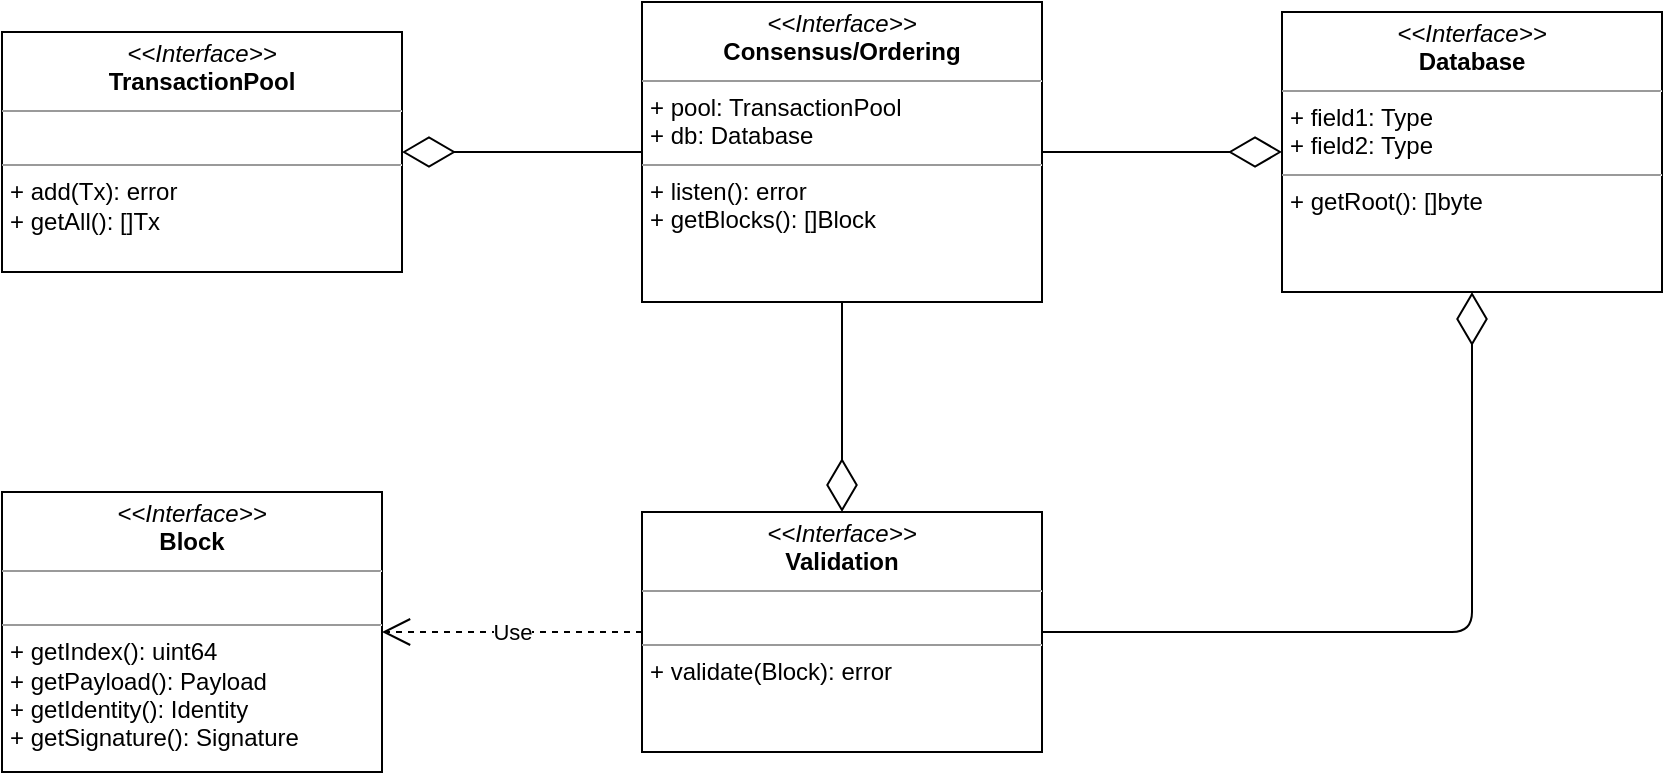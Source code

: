 <mxfile version="13.3.9" type="device"><diagram id="bvynKyWP2EF6wBT5L_ud" name="Page-1"><mxGraphModel dx="1590" dy="738" grid="1" gridSize="10" guides="1" tooltips="1" connect="1" arrows="1" fold="1" page="1" pageScale="1" pageWidth="850" pageHeight="1100" math="0" shadow="0"><root><mxCell id="0"/><mxCell id="1" parent="0"/><mxCell id="A8Tl9PEBfoRZthqVOHyi-1" value="&lt;p style=&quot;margin: 0px ; margin-top: 4px ; text-align: center&quot;&gt;&lt;i&gt;&amp;lt;&amp;lt;Interface&amp;gt;&amp;gt;&lt;/i&gt;&lt;br&gt;&lt;b&gt;TransactionPool&lt;/b&gt;&lt;/p&gt;&lt;hr size=&quot;1&quot;&gt;&lt;p style=&quot;margin: 0px ; margin-left: 4px&quot;&gt;&lt;br&gt;&lt;/p&gt;&lt;hr size=&quot;1&quot;&gt;&lt;p style=&quot;margin: 0px ; margin-left: 4px&quot;&gt;+ add(Tx): error&lt;br&gt;+ getAll(): []Tx&lt;br&gt;&lt;/p&gt;" style="verticalAlign=top;align=left;overflow=fill;fontSize=12;fontFamily=Helvetica;html=1;" vertex="1" parent="1"><mxGeometry x="40" y="200" width="200" height="120" as="geometry"/></mxCell><mxCell id="A8Tl9PEBfoRZthqVOHyi-3" value="&lt;p style=&quot;margin: 0px ; margin-top: 4px ; text-align: center&quot;&gt;&lt;i&gt;&amp;lt;&amp;lt;Interface&amp;gt;&amp;gt;&lt;/i&gt;&lt;br&gt;&lt;b&gt;Consensus/Ordering&lt;/b&gt;&lt;/p&gt;&lt;hr size=&quot;1&quot;&gt;&lt;p style=&quot;margin: 0px ; margin-left: 4px&quot;&gt;+ pool: TransactionPool&lt;/p&gt;&lt;p style=&quot;margin: 0px ; margin-left: 4px&quot;&gt;+ db: Database&lt;br&gt;&lt;/p&gt;&lt;hr size=&quot;1&quot;&gt;&lt;p style=&quot;margin: 0px ; margin-left: 4px&quot;&gt;+ listen(): error&lt;/p&gt;&lt;p style=&quot;margin: 0px ; margin-left: 4px&quot;&gt;+ getBlocks(): []Block&lt;br&gt;&lt;/p&gt;" style="verticalAlign=top;align=left;overflow=fill;fontSize=12;fontFamily=Helvetica;html=1;" vertex="1" parent="1"><mxGeometry x="360" y="185" width="200" height="150" as="geometry"/></mxCell><mxCell id="A8Tl9PEBfoRZthqVOHyi-4" value="&lt;p style=&quot;margin: 0px ; margin-top: 4px ; text-align: center&quot;&gt;&lt;i&gt;&amp;lt;&amp;lt;Interface&amp;gt;&amp;gt;&lt;/i&gt;&lt;br&gt;&lt;b&gt;Validation&lt;/b&gt;&lt;/p&gt;&lt;hr size=&quot;1&quot;&gt;&lt;p style=&quot;margin: 0px ; margin-left: 4px&quot;&gt;&lt;br&gt;&lt;/p&gt;&lt;hr size=&quot;1&quot;&gt;&lt;p style=&quot;margin: 0px ; margin-left: 4px&quot;&gt;+ validate(Block): error&lt;/p&gt;" style="verticalAlign=top;align=left;overflow=fill;fontSize=12;fontFamily=Helvetica;html=1;" vertex="1" parent="1"><mxGeometry x="360" y="440" width="200" height="120" as="geometry"/></mxCell><mxCell id="A8Tl9PEBfoRZthqVOHyi-7" value="" style="endArrow=diamondThin;endFill=0;endSize=24;html=1;entryX=1;entryY=0.5;entryDx=0;entryDy=0;exitX=0;exitY=0.5;exitDx=0;exitDy=0;" edge="1" parent="1" source="A8Tl9PEBfoRZthqVOHyi-3" target="A8Tl9PEBfoRZthqVOHyi-1"><mxGeometry width="160" relative="1" as="geometry"><mxPoint x="80" y="460" as="sourcePoint"/><mxPoint x="240" y="460" as="targetPoint"/><Array as="points"/></mxGeometry></mxCell><mxCell id="A8Tl9PEBfoRZthqVOHyi-9" value="" style="endArrow=diamondThin;endFill=0;endSize=24;html=1;exitX=0.5;exitY=1;exitDx=0;exitDy=0;entryX=0.5;entryY=0;entryDx=0;entryDy=0;" edge="1" parent="1" source="A8Tl9PEBfoRZthqVOHyi-3" target="A8Tl9PEBfoRZthqVOHyi-4"><mxGeometry width="160" relative="1" as="geometry"><mxPoint x="570" y="380" as="sourcePoint"/><mxPoint x="730" y="380" as="targetPoint"/></mxGeometry></mxCell><mxCell id="A8Tl9PEBfoRZthqVOHyi-10" value="&lt;p style=&quot;margin: 0px ; margin-top: 4px ; text-align: center&quot;&gt;&lt;i&gt;&amp;lt;&amp;lt;Interface&amp;gt;&amp;gt;&lt;/i&gt;&lt;br&gt;&lt;b&gt;Block&lt;/b&gt;&lt;/p&gt;&lt;hr size=&quot;1&quot;&gt;&lt;p style=&quot;margin: 0px ; margin-left: 4px&quot;&gt;&lt;br&gt;&lt;/p&gt;&lt;hr size=&quot;1&quot;&gt;&lt;p style=&quot;margin: 0px ; margin-left: 4px&quot;&gt;+ getIndex(): uint64&lt;/p&gt;&lt;p style=&quot;margin: 0px ; margin-left: 4px&quot;&gt;+ getPayload(): Payload&lt;/p&gt;&lt;p style=&quot;margin: 0px ; margin-left: 4px&quot;&gt;+ getIdentity(): Identity&lt;/p&gt;&lt;p style=&quot;margin: 0px ; margin-left: 4px&quot;&gt;+ getSignature(): Signature&lt;br&gt;&lt;/p&gt;" style="verticalAlign=top;align=left;overflow=fill;fontSize=12;fontFamily=Helvetica;html=1;" vertex="1" parent="1"><mxGeometry x="40" y="430" width="190" height="140" as="geometry"/></mxCell><mxCell id="A8Tl9PEBfoRZthqVOHyi-11" value="Use" style="endArrow=open;endSize=12;dashed=1;html=1;exitX=0;exitY=0.5;exitDx=0;exitDy=0;entryX=1;entryY=0.5;entryDx=0;entryDy=0;" edge="1" parent="1" source="A8Tl9PEBfoRZthqVOHyi-4" target="A8Tl9PEBfoRZthqVOHyi-10"><mxGeometry width="160" relative="1" as="geometry"><mxPoint x="680" y="680" as="sourcePoint"/><mxPoint x="840" y="680" as="targetPoint"/></mxGeometry></mxCell><mxCell id="A8Tl9PEBfoRZthqVOHyi-12" value="&lt;p style=&quot;margin: 0px ; margin-top: 4px ; text-align: center&quot;&gt;&lt;i&gt;&amp;lt;&amp;lt;Interface&amp;gt;&amp;gt;&lt;/i&gt;&lt;br&gt;&lt;b&gt;Database&lt;/b&gt;&lt;/p&gt;&lt;hr size=&quot;1&quot;&gt;&lt;p style=&quot;margin: 0px ; margin-left: 4px&quot;&gt;+ field1: Type&lt;br&gt;+ field2: Type&lt;/p&gt;&lt;hr size=&quot;1&quot;&gt;&lt;p style=&quot;margin: 0px ; margin-left: 4px&quot;&gt;+ getRoot(): []byte&lt;br&gt;&lt;/p&gt;" style="verticalAlign=top;align=left;overflow=fill;fontSize=12;fontFamily=Helvetica;html=1;" vertex="1" parent="1"><mxGeometry x="680" y="190" width="190" height="140" as="geometry"/></mxCell><mxCell id="A8Tl9PEBfoRZthqVOHyi-13" value="" style="endArrow=diamondThin;endFill=0;endSize=24;html=1;exitX=1;exitY=0.5;exitDx=0;exitDy=0;entryX=0;entryY=0.5;entryDx=0;entryDy=0;" edge="1" parent="1" source="A8Tl9PEBfoRZthqVOHyi-3" target="A8Tl9PEBfoRZthqVOHyi-12"><mxGeometry width="160" relative="1" as="geometry"><mxPoint x="710" y="430" as="sourcePoint"/><mxPoint x="870" y="430" as="targetPoint"/></mxGeometry></mxCell><mxCell id="A8Tl9PEBfoRZthqVOHyi-14" value="" style="endArrow=diamondThin;endFill=0;endSize=24;html=1;exitX=1;exitY=0.5;exitDx=0;exitDy=0;entryX=0.5;entryY=1;entryDx=0;entryDy=0;" edge="1" parent="1" source="A8Tl9PEBfoRZthqVOHyi-4" target="A8Tl9PEBfoRZthqVOHyi-12"><mxGeometry width="160" relative="1" as="geometry"><mxPoint x="670" y="530" as="sourcePoint"/><mxPoint x="830" y="530" as="targetPoint"/><Array as="points"><mxPoint x="775" y="500"/></Array></mxGeometry></mxCell></root></mxGraphModel></diagram></mxfile>